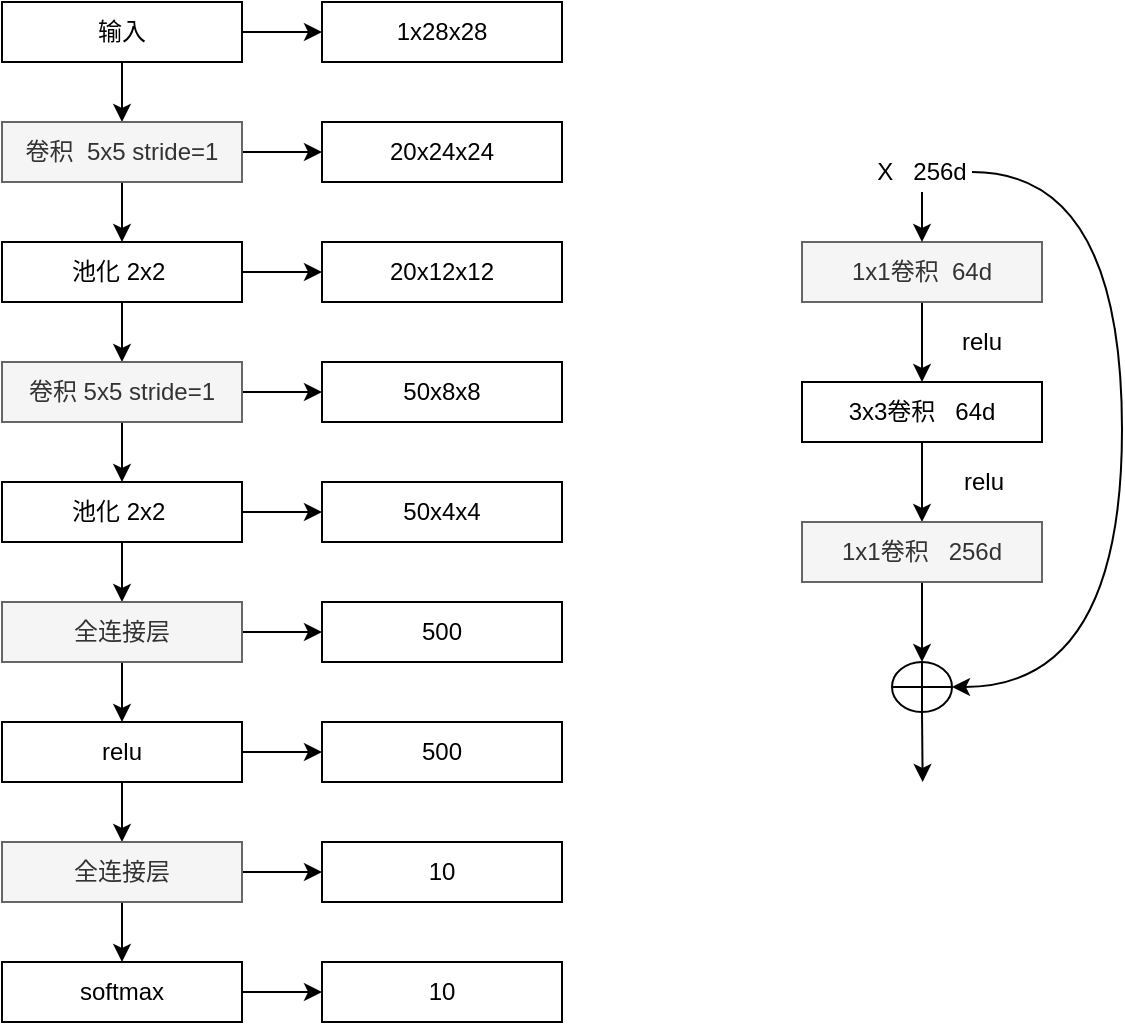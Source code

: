 <mxfile version="12.0.2" type="github" pages="1"><diagram id="Jv6r33zYGF2Rb9vyygm1" name="Page-1"><mxGraphModel dx="958" dy="529" grid="0" gridSize="10" guides="1" tooltips="1" connect="1" arrows="1" fold="1" page="1" pageScale="1" pageWidth="827" pageHeight="1169" math="0" shadow="0"><root><mxCell id="0"/><mxCell id="1" parent="0"/><mxCell id="UWHb1gSEd2qKCNZupmxi-3" value="" style="edgeStyle=orthogonalEdgeStyle;rounded=0;orthogonalLoop=1;jettySize=auto;html=1;" parent="1" source="UWHb1gSEd2qKCNZupmxi-1" target="UWHb1gSEd2qKCNZupmxi-2" edge="1"><mxGeometry relative="1" as="geometry"/></mxCell><mxCell id="UWHb1gSEd2qKCNZupmxi-23" value="" style="edgeStyle=orthogonalEdgeStyle;rounded=0;orthogonalLoop=1;jettySize=auto;html=1;" parent="1" source="UWHb1gSEd2qKCNZupmxi-1" target="UWHb1gSEd2qKCNZupmxi-22" edge="1"><mxGeometry relative="1" as="geometry"/></mxCell><mxCell id="UWHb1gSEd2qKCNZupmxi-1" value="输入" style="rounded=0;whiteSpace=wrap;html=1;" parent="1" vertex="1"><mxGeometry x="160" y="80" width="120" height="30" as="geometry"/></mxCell><mxCell id="UWHb1gSEd2qKCNZupmxi-22" value="1x28x28" style="rounded=0;whiteSpace=wrap;html=1;" parent="1" vertex="1"><mxGeometry x="320" y="80" width="120" height="30" as="geometry"/></mxCell><mxCell id="UWHb1gSEd2qKCNZupmxi-7" value="" style="edgeStyle=orthogonalEdgeStyle;rounded=0;orthogonalLoop=1;jettySize=auto;html=1;" parent="1" source="UWHb1gSEd2qKCNZupmxi-2" target="UWHb1gSEd2qKCNZupmxi-6" edge="1"><mxGeometry relative="1" as="geometry"/></mxCell><mxCell id="UWHb1gSEd2qKCNZupmxi-27" value="" style="edgeStyle=orthogonalEdgeStyle;rounded=0;orthogonalLoop=1;jettySize=auto;html=1;" parent="1" source="UWHb1gSEd2qKCNZupmxi-2" target="UWHb1gSEd2qKCNZupmxi-26" edge="1"><mxGeometry relative="1" as="geometry"/></mxCell><mxCell id="UWHb1gSEd2qKCNZupmxi-2" value="卷积&amp;nbsp; 5x5 stride=1" style="rounded=0;whiteSpace=wrap;html=1;fillColor=#f5f5f5;strokeColor=#666666;fontColor=#333333;" parent="1" vertex="1"><mxGeometry x="160" y="140" width="120" height="30" as="geometry"/></mxCell><mxCell id="UWHb1gSEd2qKCNZupmxi-26" value="20x24x24" style="rounded=0;whiteSpace=wrap;html=1;" parent="1" vertex="1"><mxGeometry x="320" y="140" width="120" height="30" as="geometry"/></mxCell><mxCell id="UWHb1gSEd2qKCNZupmxi-9" value="" style="edgeStyle=orthogonalEdgeStyle;rounded=0;orthogonalLoop=1;jettySize=auto;html=1;" parent="1" source="UWHb1gSEd2qKCNZupmxi-6" target="UWHb1gSEd2qKCNZupmxi-8" edge="1"><mxGeometry relative="1" as="geometry"/></mxCell><mxCell id="UWHb1gSEd2qKCNZupmxi-29" value="" style="edgeStyle=orthogonalEdgeStyle;rounded=0;orthogonalLoop=1;jettySize=auto;html=1;" parent="1" source="UWHb1gSEd2qKCNZupmxi-6" target="UWHb1gSEd2qKCNZupmxi-28" edge="1"><mxGeometry relative="1" as="geometry"/></mxCell><mxCell id="UWHb1gSEd2qKCNZupmxi-6" value="池化 2x2&amp;nbsp;" style="rounded=0;whiteSpace=wrap;html=1;" parent="1" vertex="1"><mxGeometry x="160" y="200" width="120" height="30" as="geometry"/></mxCell><mxCell id="UWHb1gSEd2qKCNZupmxi-28" value="20x12x12" style="rounded=0;whiteSpace=wrap;html=1;" parent="1" vertex="1"><mxGeometry x="320" y="200" width="120" height="30" as="geometry"/></mxCell><mxCell id="UWHb1gSEd2qKCNZupmxi-11" style="edgeStyle=orthogonalEdgeStyle;rounded=0;orthogonalLoop=1;jettySize=auto;html=1;exitX=0.5;exitY=1;exitDx=0;exitDy=0;entryX=0.5;entryY=0;entryDx=0;entryDy=0;" parent="1" source="UWHb1gSEd2qKCNZupmxi-8" target="UWHb1gSEd2qKCNZupmxi-10" edge="1"><mxGeometry relative="1" as="geometry"/></mxCell><mxCell id="UWHb1gSEd2qKCNZupmxi-31" value="" style="edgeStyle=orthogonalEdgeStyle;rounded=0;orthogonalLoop=1;jettySize=auto;html=1;" parent="1" source="UWHb1gSEd2qKCNZupmxi-8" target="UWHb1gSEd2qKCNZupmxi-30" edge="1"><mxGeometry relative="1" as="geometry"/></mxCell><mxCell id="UWHb1gSEd2qKCNZupmxi-8" value="卷积&amp;nbsp;5x5 stride=1" style="rounded=0;whiteSpace=wrap;html=1;fillColor=#f5f5f5;strokeColor=#666666;fontColor=#333333;" parent="1" vertex="1"><mxGeometry x="160" y="260" width="120" height="30" as="geometry"/></mxCell><mxCell id="UWHb1gSEd2qKCNZupmxi-30" value="50x8x8" style="rounded=0;whiteSpace=wrap;html=1;" parent="1" vertex="1"><mxGeometry x="320" y="260" width="120" height="30" as="geometry"/></mxCell><mxCell id="UWHb1gSEd2qKCNZupmxi-21" style="edgeStyle=orthogonalEdgeStyle;rounded=0;orthogonalLoop=1;jettySize=auto;html=1;exitX=0.5;exitY=1;exitDx=0;exitDy=0;entryX=0.5;entryY=0;entryDx=0;entryDy=0;" parent="1" source="UWHb1gSEd2qKCNZupmxi-10" target="UWHb1gSEd2qKCNZupmxi-12" edge="1"><mxGeometry relative="1" as="geometry"/></mxCell><mxCell id="UWHb1gSEd2qKCNZupmxi-33" value="" style="edgeStyle=orthogonalEdgeStyle;rounded=0;orthogonalLoop=1;jettySize=auto;html=1;" parent="1" source="UWHb1gSEd2qKCNZupmxi-10" target="UWHb1gSEd2qKCNZupmxi-32" edge="1"><mxGeometry relative="1" as="geometry"/></mxCell><mxCell id="UWHb1gSEd2qKCNZupmxi-10" value="池化 2x2&amp;nbsp;" style="rounded=0;whiteSpace=wrap;html=1;" parent="1" vertex="1"><mxGeometry x="160" y="320" width="120" height="30" as="geometry"/></mxCell><mxCell id="UWHb1gSEd2qKCNZupmxi-32" value="50x4x4" style="rounded=0;whiteSpace=wrap;html=1;" parent="1" vertex="1"><mxGeometry x="320" y="320" width="120" height="30" as="geometry"/></mxCell><mxCell id="UWHb1gSEd2qKCNZupmxi-20" style="edgeStyle=orthogonalEdgeStyle;rounded=0;orthogonalLoop=1;jettySize=auto;html=1;exitX=0.5;exitY=1;exitDx=0;exitDy=0;entryX=0.5;entryY=0;entryDx=0;entryDy=0;" parent="1" source="UWHb1gSEd2qKCNZupmxi-12" target="UWHb1gSEd2qKCNZupmxi-13" edge="1"><mxGeometry relative="1" as="geometry"/></mxCell><mxCell id="UWHb1gSEd2qKCNZupmxi-35" value="" style="edgeStyle=orthogonalEdgeStyle;rounded=0;orthogonalLoop=1;jettySize=auto;html=1;" parent="1" source="UWHb1gSEd2qKCNZupmxi-12" target="UWHb1gSEd2qKCNZupmxi-34" edge="1"><mxGeometry relative="1" as="geometry"/></mxCell><mxCell id="UWHb1gSEd2qKCNZupmxi-12" value="全连接层" style="rounded=0;whiteSpace=wrap;html=1;fillColor=#f5f5f5;strokeColor=#666666;fontColor=#333333;" parent="1" vertex="1"><mxGeometry x="160" y="380" width="120" height="30" as="geometry"/></mxCell><mxCell id="UWHb1gSEd2qKCNZupmxi-34" value="500" style="rounded=0;whiteSpace=wrap;html=1;" parent="1" vertex="1"><mxGeometry x="320" y="380" width="120" height="30" as="geometry"/></mxCell><mxCell id="UWHb1gSEd2qKCNZupmxi-17" style="edgeStyle=orthogonalEdgeStyle;rounded=0;orthogonalLoop=1;jettySize=auto;html=1;exitX=0.5;exitY=1;exitDx=0;exitDy=0;entryX=0.5;entryY=0;entryDx=0;entryDy=0;" parent="1" source="UWHb1gSEd2qKCNZupmxi-13" target="UWHb1gSEd2qKCNZupmxi-14" edge="1"><mxGeometry relative="1" as="geometry"/></mxCell><mxCell id="UWHb1gSEd2qKCNZupmxi-39" value="" style="edgeStyle=orthogonalEdgeStyle;rounded=0;orthogonalLoop=1;jettySize=auto;html=1;" parent="1" source="UWHb1gSEd2qKCNZupmxi-13" target="UWHb1gSEd2qKCNZupmxi-38" edge="1"><mxGeometry relative="1" as="geometry"/></mxCell><mxCell id="UWHb1gSEd2qKCNZupmxi-13" value="relu" style="rounded=0;whiteSpace=wrap;html=1;" parent="1" vertex="1"><mxGeometry x="160" y="440" width="120" height="30" as="geometry"/></mxCell><mxCell id="UWHb1gSEd2qKCNZupmxi-38" value="500" style="rounded=0;whiteSpace=wrap;html=1;" parent="1" vertex="1"><mxGeometry x="320" y="440" width="120" height="30" as="geometry"/></mxCell><mxCell id="UWHb1gSEd2qKCNZupmxi-16" value="" style="edgeStyle=orthogonalEdgeStyle;rounded=0;orthogonalLoop=1;jettySize=auto;html=1;" parent="1" source="UWHb1gSEd2qKCNZupmxi-14" target="UWHb1gSEd2qKCNZupmxi-15" edge="1"><mxGeometry relative="1" as="geometry"/></mxCell><mxCell id="UWHb1gSEd2qKCNZupmxi-37" value="" style="edgeStyle=orthogonalEdgeStyle;rounded=0;orthogonalLoop=1;jettySize=auto;html=1;" parent="1" source="UWHb1gSEd2qKCNZupmxi-14" target="UWHb1gSEd2qKCNZupmxi-36" edge="1"><mxGeometry relative="1" as="geometry"/></mxCell><mxCell id="UWHb1gSEd2qKCNZupmxi-14" value="全连接层" style="rounded=0;whiteSpace=wrap;html=1;fillColor=#f5f5f5;strokeColor=#666666;fontColor=#333333;" parent="1" vertex="1"><mxGeometry x="160" y="500" width="120" height="30" as="geometry"/></mxCell><mxCell id="UWHb1gSEd2qKCNZupmxi-36" value="10" style="rounded=0;whiteSpace=wrap;html=1;" parent="1" vertex="1"><mxGeometry x="320" y="500" width="120" height="30" as="geometry"/></mxCell><mxCell id="UWHb1gSEd2qKCNZupmxi-41" value="" style="edgeStyle=orthogonalEdgeStyle;rounded=0;orthogonalLoop=1;jettySize=auto;html=1;" parent="1" source="UWHb1gSEd2qKCNZupmxi-15" target="UWHb1gSEd2qKCNZupmxi-40" edge="1"><mxGeometry relative="1" as="geometry"/></mxCell><mxCell id="UWHb1gSEd2qKCNZupmxi-15" value="softmax" style="rounded=0;whiteSpace=wrap;html=1;" parent="1" vertex="1"><mxGeometry x="160" y="560" width="120" height="30" as="geometry"/></mxCell><mxCell id="UWHb1gSEd2qKCNZupmxi-40" value="10" style="rounded=0;whiteSpace=wrap;html=1;" parent="1" vertex="1"><mxGeometry x="320" y="560" width="120" height="30" as="geometry"/></mxCell><mxCell id="UWHb1gSEd2qKCNZupmxi-48" style="edgeStyle=orthogonalEdgeStyle;rounded=0;orthogonalLoop=1;jettySize=auto;html=1;exitX=0.5;exitY=1;exitDx=0;exitDy=0;entryX=0.5;entryY=0;entryDx=0;entryDy=0;" parent="1" source="UWHb1gSEd2qKCNZupmxi-42" target="UWHb1gSEd2qKCNZupmxi-43" edge="1"><mxGeometry relative="1" as="geometry"/></mxCell><mxCell id="UWHb1gSEd2qKCNZupmxi-42" value="1x1卷积&amp;nbsp; 64d" style="rounded=0;whiteSpace=wrap;html=1;fillColor=#f5f5f5;strokeColor=#666666;fontColor=#333333;" parent="1" vertex="1"><mxGeometry x="560" y="200" width="120" height="30" as="geometry"/></mxCell><mxCell id="UWHb1gSEd2qKCNZupmxi-49" style="edgeStyle=orthogonalEdgeStyle;rounded=0;orthogonalLoop=1;jettySize=auto;html=1;exitX=0.5;exitY=1;exitDx=0;exitDy=0;entryX=0.5;entryY=0;entryDx=0;entryDy=0;" parent="1" source="UWHb1gSEd2qKCNZupmxi-43" target="UWHb1gSEd2qKCNZupmxi-44" edge="1"><mxGeometry relative="1" as="geometry"/></mxCell><mxCell id="UWHb1gSEd2qKCNZupmxi-43" value="3x3卷积&amp;nbsp; &amp;nbsp;64d" style="rounded=0;whiteSpace=wrap;html=1;" parent="1" vertex="1"><mxGeometry x="560" y="270" width="120" height="30" as="geometry"/></mxCell><mxCell id="UWHb1gSEd2qKCNZupmxi-52" style="edgeStyle=orthogonalEdgeStyle;rounded=0;orthogonalLoop=1;jettySize=auto;html=1;exitX=0.5;exitY=1;exitDx=0;exitDy=0;entryX=0.5;entryY=0;entryDx=0;entryDy=0;" parent="1" source="UWHb1gSEd2qKCNZupmxi-44" target="UWHb1gSEd2qKCNZupmxi-51" edge="1"><mxGeometry relative="1" as="geometry"/></mxCell><mxCell id="UWHb1gSEd2qKCNZupmxi-44" value="1x1卷积&amp;nbsp; &amp;nbsp;256d" style="rounded=0;whiteSpace=wrap;html=1;fillColor=#f5f5f5;strokeColor=#666666;fontColor=#333333;" parent="1" vertex="1"><mxGeometry x="560" y="340" width="120" height="30" as="geometry"/></mxCell><mxCell id="UWHb1gSEd2qKCNZupmxi-47" style="edgeStyle=orthogonalEdgeStyle;rounded=0;orthogonalLoop=1;jettySize=auto;html=1;exitX=0.5;exitY=1;exitDx=0;exitDy=0;entryX=0.5;entryY=0;entryDx=0;entryDy=0;" parent="1" source="UWHb1gSEd2qKCNZupmxi-46" target="UWHb1gSEd2qKCNZupmxi-42" edge="1"><mxGeometry relative="1" as="geometry"/></mxCell><mxCell id="UWHb1gSEd2qKCNZupmxi-58" style="edgeStyle=orthogonalEdgeStyle;curved=1;orthogonalLoop=1;jettySize=auto;html=1;exitX=1;exitY=0.5;exitDx=0;exitDy=0;entryX=1;entryY=0.5;entryDx=0;entryDy=0;" parent="1" source="UWHb1gSEd2qKCNZupmxi-46" target="UWHb1gSEd2qKCNZupmxi-51" edge="1"><mxGeometry relative="1" as="geometry"><Array as="points"><mxPoint x="720" y="165"/><mxPoint x="720" y="423"/></Array></mxGeometry></mxCell><mxCell id="UWHb1gSEd2qKCNZupmxi-46" value="X&amp;nbsp; &amp;nbsp;256d" style="text;html=1;strokeColor=none;fillColor=none;align=center;verticalAlign=middle;whiteSpace=wrap;rounded=0;" parent="1" vertex="1"><mxGeometry x="595" y="155" width="50" height="20" as="geometry"/></mxCell><mxCell id="UWHb1gSEd2qKCNZupmxi-56" style="edgeStyle=orthogonalEdgeStyle;curved=1;orthogonalLoop=1;jettySize=auto;html=1;exitX=0.5;exitY=1;exitDx=0;exitDy=0;" parent="1" source="UWHb1gSEd2qKCNZupmxi-51" edge="1"><mxGeometry relative="1" as="geometry"><mxPoint x="620.333" y="470" as="targetPoint"/></mxGeometry></mxCell><mxCell id="UWHb1gSEd2qKCNZupmxi-51" value="" style="shape=orEllipse;perimeter=ellipsePerimeter;whiteSpace=wrap;html=1;backgroundOutline=1;" parent="1" vertex="1"><mxGeometry x="605" y="410" width="30" height="25" as="geometry"/></mxCell><mxCell id="UWHb1gSEd2qKCNZupmxi-54" value="relu" style="text;html=1;strokeColor=none;fillColor=none;align=center;verticalAlign=middle;whiteSpace=wrap;rounded=0;" parent="1" vertex="1"><mxGeometry x="630" y="240" width="40" height="20" as="geometry"/></mxCell><mxCell id="UWHb1gSEd2qKCNZupmxi-55" value="relu" style="text;html=1;strokeColor=none;fillColor=none;align=center;verticalAlign=middle;whiteSpace=wrap;rounded=0;" parent="1" vertex="1"><mxGeometry x="631" y="310" width="40" height="20" as="geometry"/></mxCell></root></mxGraphModel></diagram></mxfile>